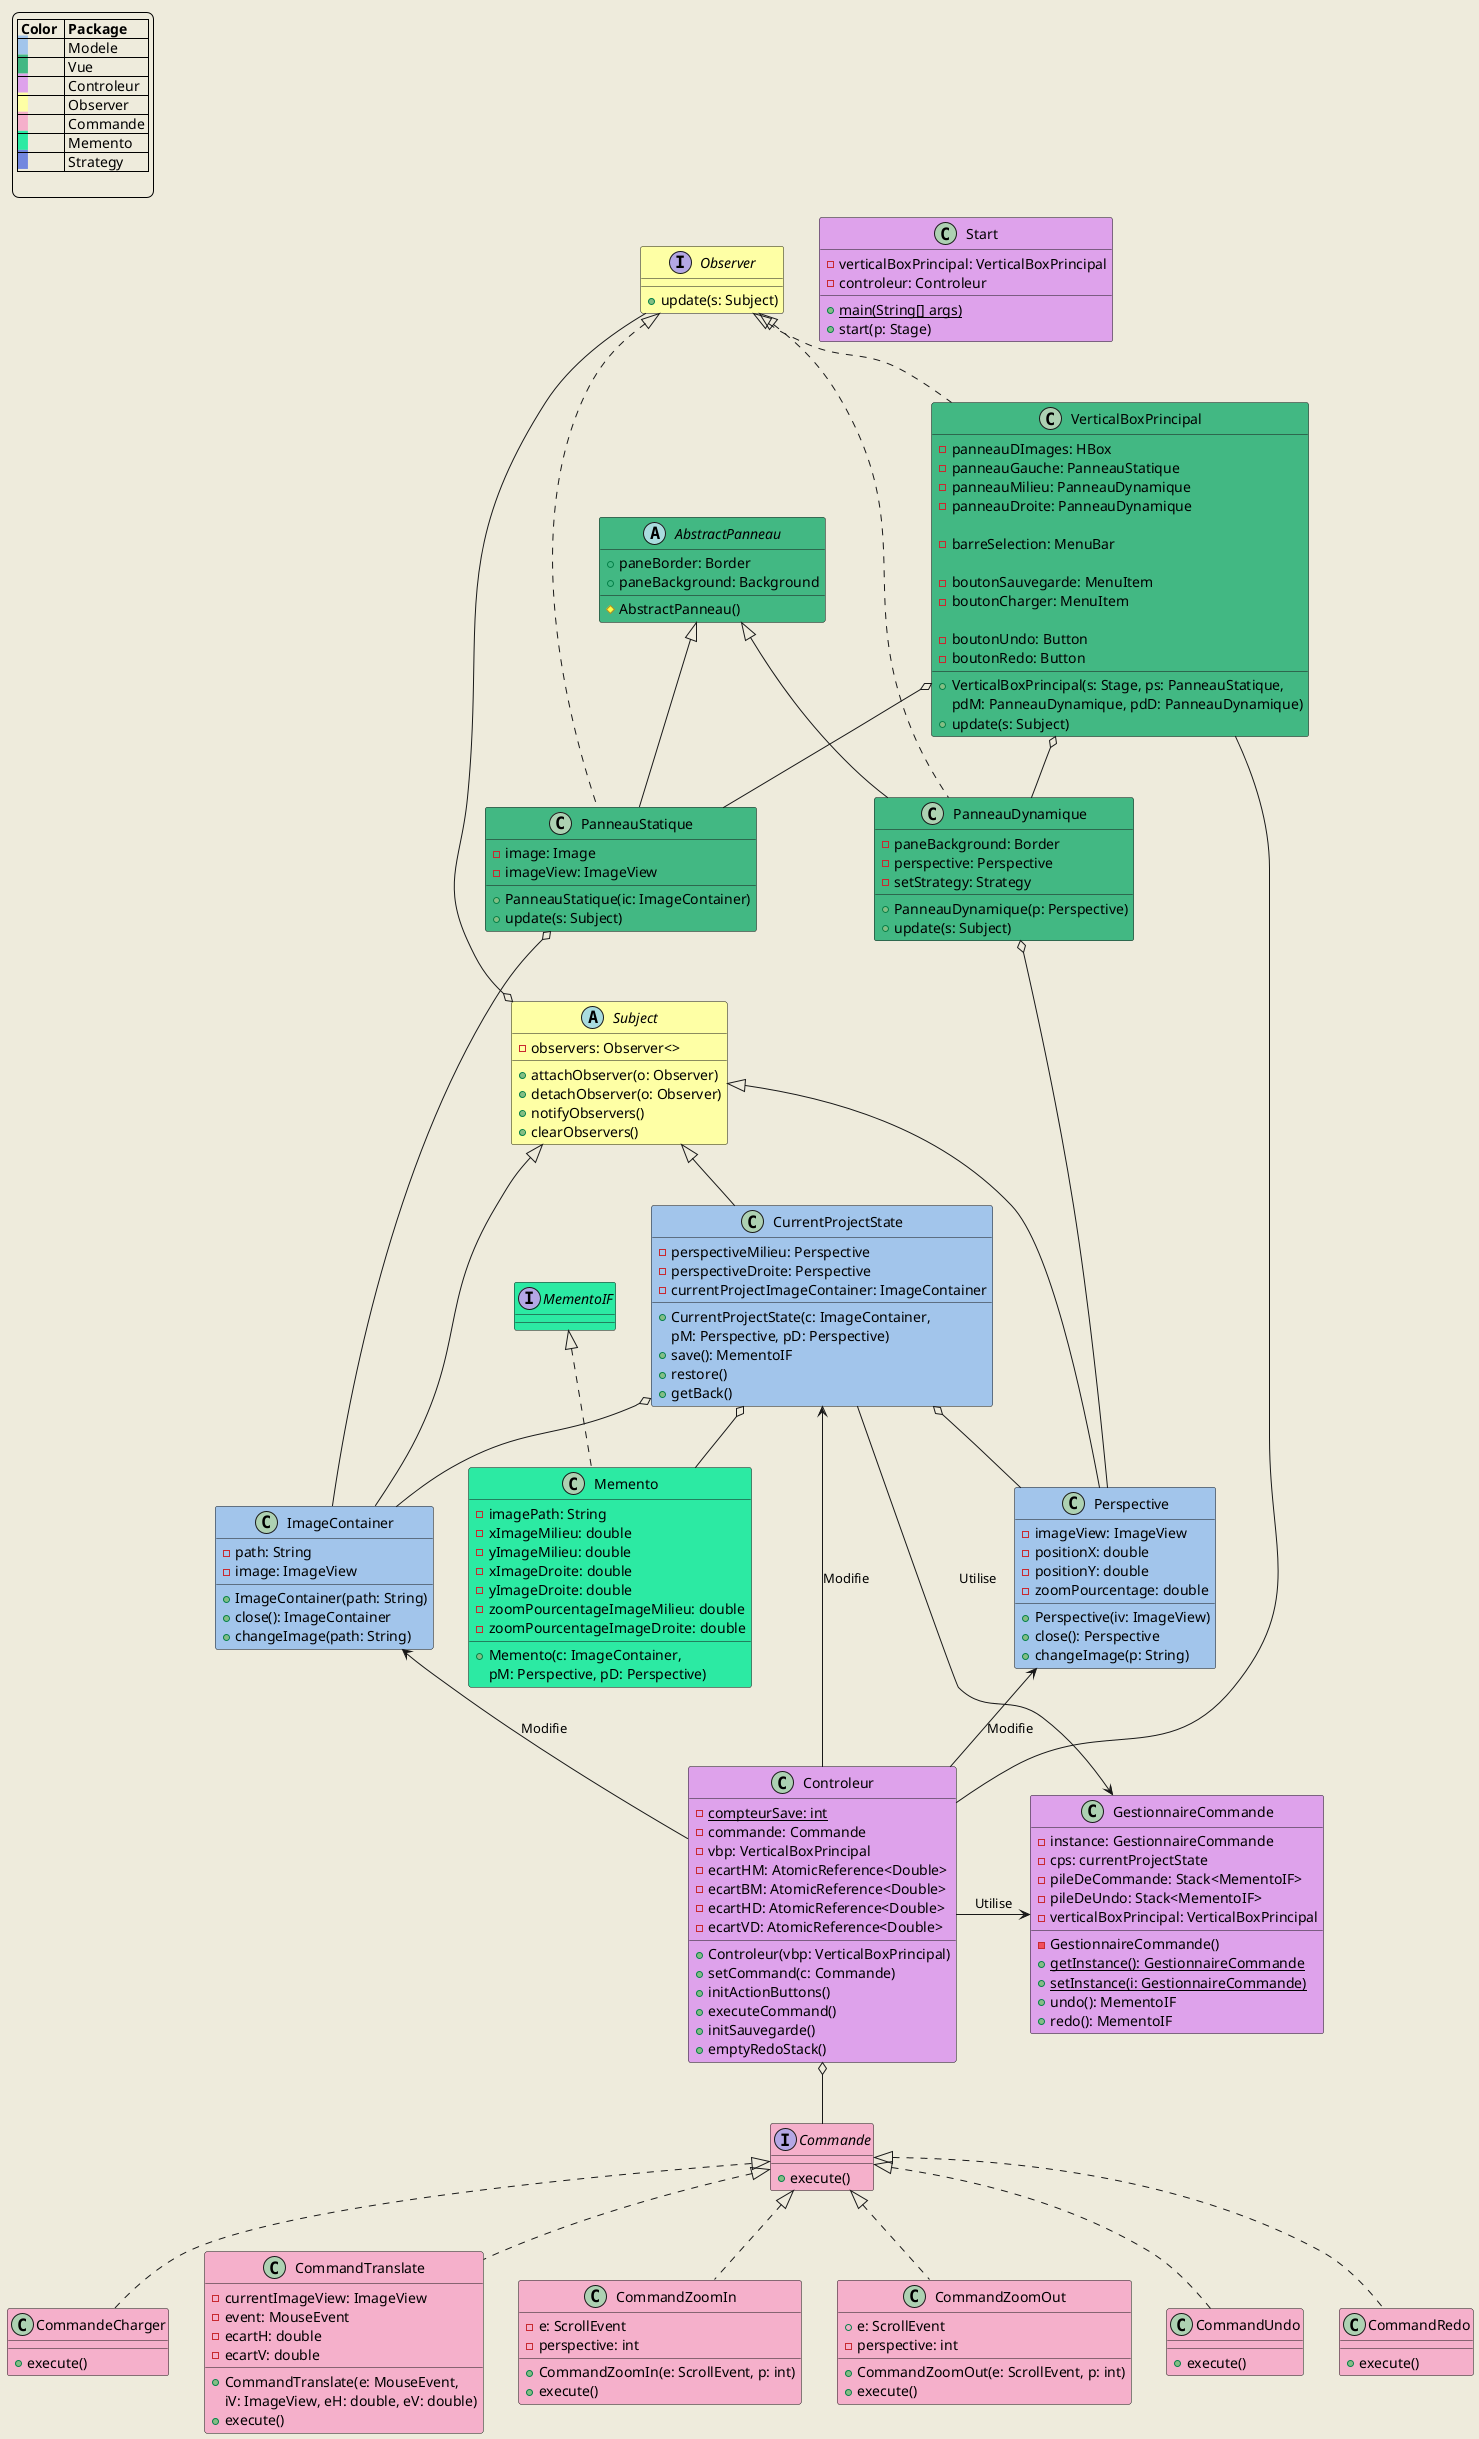 @startuml


skinparam backgroundColor #EEEBDC

legend top left
 |= Color  |= Package |
 |<back:#a2c5eb>   </back>| Modele |
 |<back:#42b883>   </back>| Vue |
 |<back:#dea2eb>   </back>| Controleur |
 |<back:#FEFFA5>   </back>| Observer |
 |<back:#F5B0CB>   </back>| Commande |
 |<back:#2CEAA3>   </back>| Memento |
 |<back:#7287DF>   </back>| Strategy |

 endlegend




    '----------OBSERVER--------------'
    interface Observer #FEFFA5{
        +update(s: Subject)
    }

    abstract class Subject #FEFFA5{
        -observers: Observer<>

        +attachObserver(o: Observer)
        +detachObserver(o: Observer)
        +notifyObservers()
        +clearObservers()
    }
    '-----------OBSERVER--------------'



    '-----------COMMAND--------------'
    interface Commande #F5B0CB {
        +execute()
    }

    class CommandeCharger #F5B0CB implements Commande {
        +execute()
    }

    class CommandTranslate #F5B0CB implements Commande{
        -currentImageView: ImageView
        -event: MouseEvent
        -ecartH: double
        -ecartV: double

        +CommandTranslate(e: MouseEvent,
        iV: ImageView, eH: double, eV: double)
        +execute()
    }

    class CommandZoomIn #F5B0CB implements Commande{
        -e: ScrollEvent
        -perspective: int

        +CommandZoomIn(e: ScrollEvent, p: int)
        +execute()
    }

    class CommandZoomOut #F5B0CB implements Commande{
        +e: ScrollEvent
        -perspective: int

        +CommandZoomOut(e: ScrollEvent, p: int)
        +execute()
    }

    class CommandUndo #F5B0CB implements Commande{
        +execute()
    }

    class CommandRedo #F5B0CB implements Commande{
        +execute()
    }
    '-----------COMMAND--------------'


    '-----------SINGLETON--------------'
    class GestionnaireCommande #dea2eb{
        -instance: GestionnaireCommande
        -cps: currentProjectState
        -pileDeCommande: Stack<MementoIF>
        -pileDeUndo: Stack<MementoIF>
        -verticalBoxPrincipal: VerticalBoxPrincipal

        -GestionnaireCommande()
        +{static} getInstance(): GestionnaireCommande
        +{static} setInstance(i: GestionnaireCommande)
        +undo(): MementoIF
        +redo(): MementoIF
    }
    '-----------SINGLETON--------------'

    '-----------MEMENTO--------------'

    'Originator = CurrentProjectState'
    'Caretaker = GestionnaireDeCommande'

    interface MementoIF #2CEAA3{
    }

    class Memento #2CEAA3 implements MementoIF {
        -imagePath: String
        -xImageMilieu: double
        -yImageMilieu: double
        -xImageDroite: double
        -yImageDroite: double
        -zoomPourcentageImageMilieu: double
        -zoomPourcentageImageDroite: double

        +Memento(c: ImageContainer,
        pM: Perspective, pD: Perspective)
    }
    '-----------MEMENTO--------------'

    '----------MODELE-----------------'
    class CurrentProjectState #a2c5eb extends Subject {

        -perspectiveMilieu: Perspective
        -perspectiveDroite: Perspective
        -currentProjectImageContainer: ImageContainer

        +CurrentProjectState(c: ImageContainer,
        pM: Perspective, pD: Perspective)
        +save(): MementoIF
        +restore()
        +getBack()
    }

    class ImageContainer #a2c5eb extends Subject {
        -path: String
        -image: ImageView

        +ImageContainer(path: String)
        +close(): ImageContainer
        +changeImage(path: String)
    }

    class Perspective #a2c5eb extends Subject{
        -imageView: ImageView
        -positionX: double
        -positionY: double
        -zoomPourcentage: double

        +Perspective(iv: ImageView)
        +close(): Perspective
        +changeImage(p: String)
    }
    '----------MODELE-----------------'

    '---------CONTROLEUR--------------'
    class Controleur #dea2eb{
        -{static} compteurSave: int
        -commande: Commande
        -vbp: VerticalBoxPrincipal
        -ecartHM: AtomicReference<Double>
        -ecartBM: AtomicReference<Double>
        -ecartHD: AtomicReference<Double>
        -ecartVD: AtomicReference<Double>

        +Controleur(vbp: VerticalBoxPrincipal)
        +setCommand(c: Commande)
        +initActionButtons()
        +executeCommand()
        +initSauvegarde()
        +emptyRedoStack()
    }

    class Start #dea2eb {
        -verticalBoxPrincipal: VerticalBoxPrincipal
        -controleur: Controleur

        +{static} main(String[] args)
        +start(p: Stage)
    }
    '---------CONTROLEUR--------------'

    '-------------VUE--------------'
    abstract class AbstractPanneau #42b883 {
        +paneBorder: Border
        +paneBackground: Background

        #AbstractPanneau()
    }

    class VerticalBoxPrincipal #42b883 implements Observer {

        -panneauDImages: HBox
        -panneauGauche: PanneauStatique
        -panneauMilieu: PanneauDynamique
        -panneauDroite: PanneauDynamique

        -barreSelection: MenuBar

        -boutonSauvegarde: MenuItem
        -boutonCharger: MenuItem

        -boutonUndo: Button
        -boutonRedo: Button

        +VerticalBoxPrincipal(s: Stage, ps: PanneauStatique,
        pdM: PanneauDynamique, pdD: PanneauDynamique)
        +update(s: Subject)
    }

    class PanneauStatique #42b883 extends AbstractPanneau implements Observer{

        -image: Image
        -imageView: ImageView

        +PanneauStatique(ic: ImageContainer)
        +update(s: Subject)
    }

    class PanneauDynamique #42b883 extends AbstractPanneau implements Observer{
        -paneBackground: Border
        -perspective: Perspective
        -setStrategy: Strategy

        +PanneauDynamique(p: Perspective)
        +update(s: Subject)
    }
    '-------------VUE--------------'


   Observer --o Subject
   Controleur -> GestionnaireCommande : Utilise
   CurrentProjectState <--- Controleur : Modifie
   Perspective <-- Controleur : Modifie
   ImageContainer <-- Controleur : Modifie
   Controleur o-- Commande

   VerticalBoxPrincipal o-down- PanneauDynamique
   VerticalBoxPrincipal o-down- PanneauStatique

   'Start -> ImageContainer : Utilise
   'Start -> Perspective: Utilise
   'Start -> AbstractPanneau : Utilise
   'Start -> GestionnaireCommande : Utilise

   CurrentProjectState o-- Memento
   CurrentProjectState o-down- Perspective
   CurrentProjectState o-down- ImageContainer

   VerticalBoxPrincipal -- Controleur


   PanneauDynamique o-- Perspective
   PanneauStatique o---- ImageContainer

   CurrentProjectState --> GestionnaireCommande : Utilise





@enduml

Command = Invoker
Perspective = Panel

Chaque panneau va chercher du modele
les informations de sa perspective respective

L'image implémente Subject car durant lexecution
lutilisateur doit pouvoir changer l'image quand qu'il veut

Perspective implémente Subject pour actualiser le tout lors
des Commandes